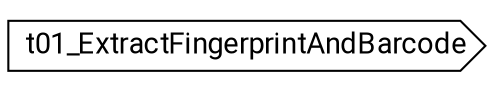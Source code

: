 // ExtractSnpBarcodeFromVcfFile
digraph {
	compound=true rankdir=LR
	node [fontname=Roboto]
	edge [color="#00000080"]
	"call-t01_ExtractFingerprintAndBarcode" [label=t01_ExtractFingerprintAndBarcode shape=cds]
}
